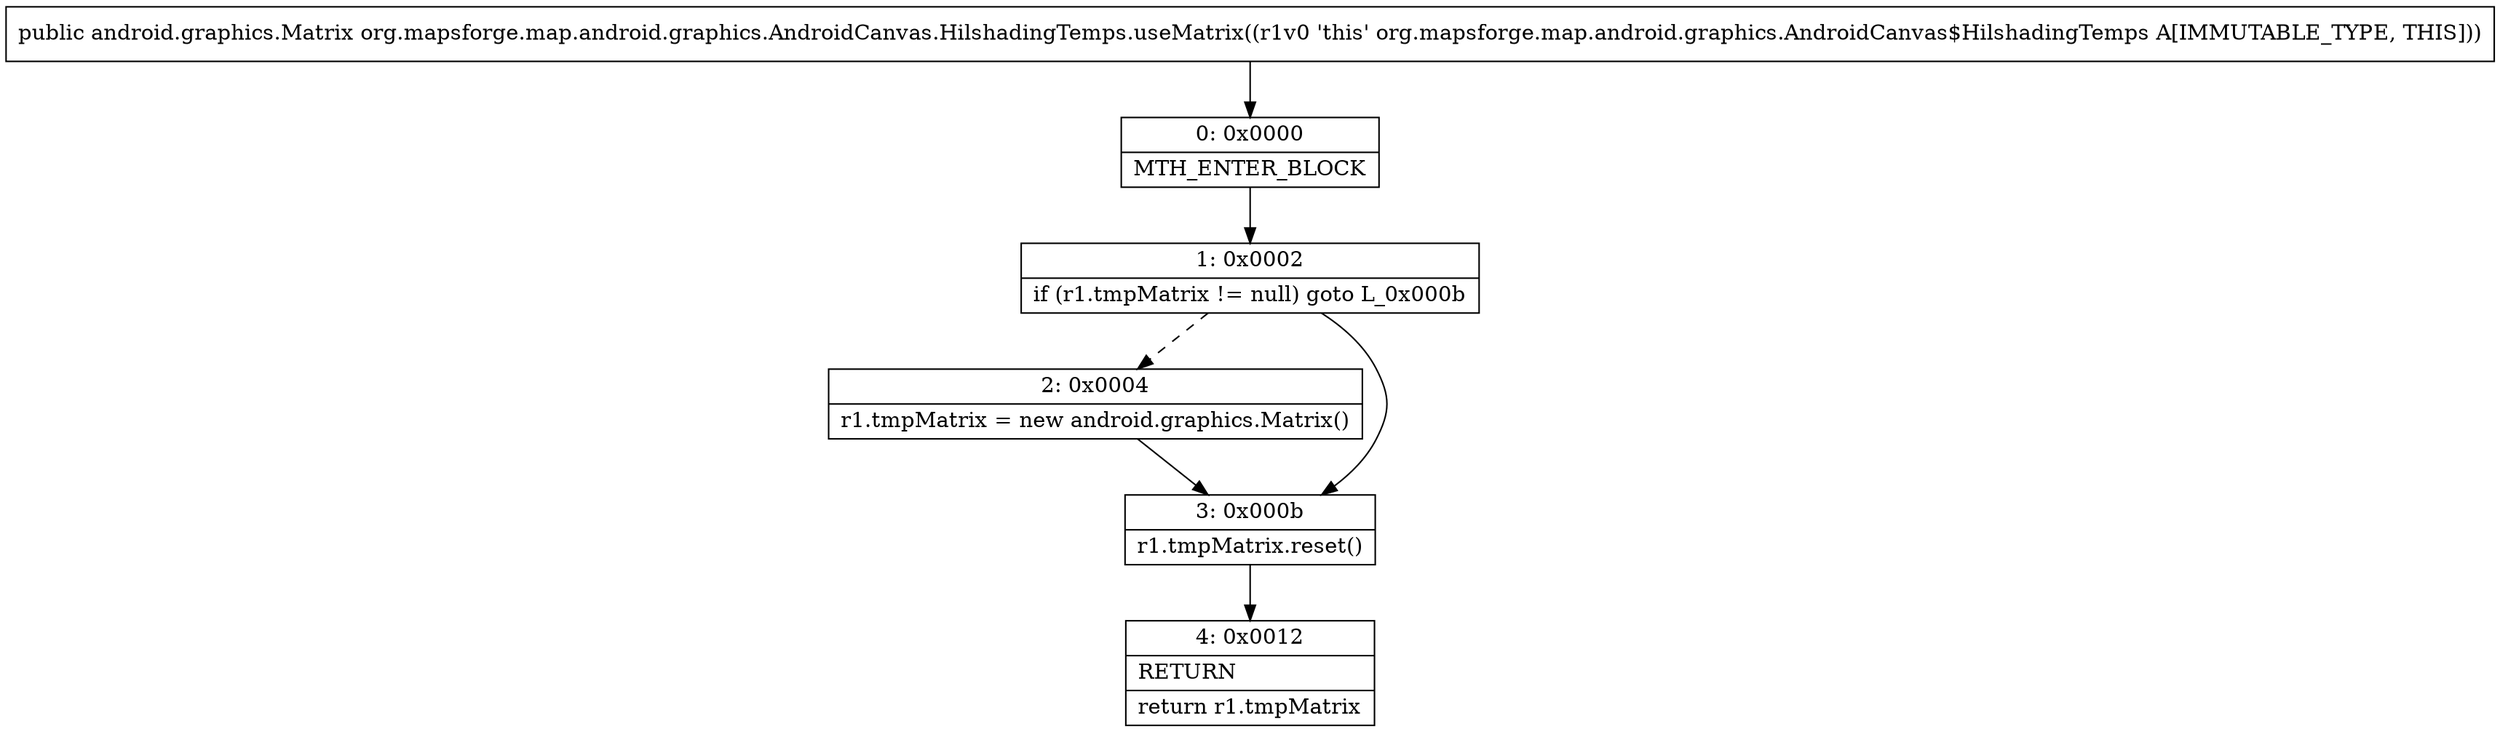 digraph "CFG fororg.mapsforge.map.android.graphics.AndroidCanvas.HilshadingTemps.useMatrix()Landroid\/graphics\/Matrix;" {
Node_0 [shape=record,label="{0\:\ 0x0000|MTH_ENTER_BLOCK\l}"];
Node_1 [shape=record,label="{1\:\ 0x0002|if (r1.tmpMatrix != null) goto L_0x000b\l}"];
Node_2 [shape=record,label="{2\:\ 0x0004|r1.tmpMatrix = new android.graphics.Matrix()\l}"];
Node_3 [shape=record,label="{3\:\ 0x000b|r1.tmpMatrix.reset()\l}"];
Node_4 [shape=record,label="{4\:\ 0x0012|RETURN\l|return r1.tmpMatrix\l}"];
MethodNode[shape=record,label="{public android.graphics.Matrix org.mapsforge.map.android.graphics.AndroidCanvas.HilshadingTemps.useMatrix((r1v0 'this' org.mapsforge.map.android.graphics.AndroidCanvas$HilshadingTemps A[IMMUTABLE_TYPE, THIS])) }"];
MethodNode -> Node_0;
Node_0 -> Node_1;
Node_1 -> Node_2[style=dashed];
Node_1 -> Node_3;
Node_2 -> Node_3;
Node_3 -> Node_4;
}

